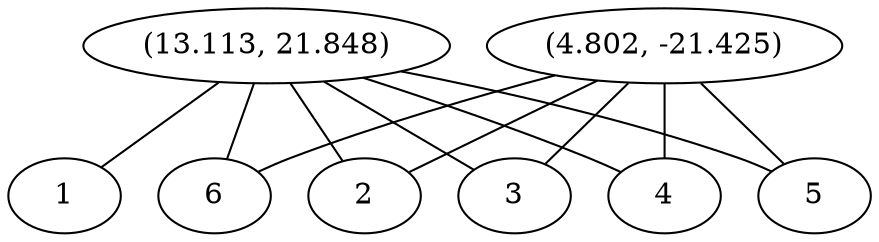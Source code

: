 graph G {
  1a [label = "(-25.34898, 0.37445)"];
  1b [label = "(9.8589117, -1.51900)"];
  2a [label = "(-18.9034, 5.85815)"];
  2b [label = "(3.22306, -4.1509)"];
  3a [label = "(4.729, 30.999)"];
  3b [label = "(9.174, -7.194)"];
  4a [label = "(11.1, 30.5)"];
  4b [label = "(7.93, -16.55)"];
  5a [label = "(14.504, 30.333)"];
  5b [label = "(8.335, -20.417)"];
  6a [label = "(13.113, 21.848)"];
  6b [label = "(4.802, -21.425)"];

  1a -- 2a;
  2a -- 3a;
  3a -- 4a;
  4a -- 5a;
  5a -- 6a;
  6a -- 1b;
  1b -- 2b;
  1b -- 3b;
  3b -- 4b;
  4b -- 5b;
  5b -- 6b;
}
